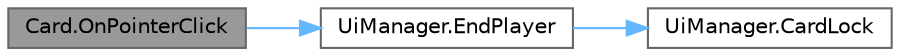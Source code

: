digraph "Card.OnPointerClick"
{
 // LATEX_PDF_SIZE
  bgcolor="transparent";
  edge [fontname=Helvetica,fontsize=10,labelfontname=Helvetica,labelfontsize=10];
  node [fontname=Helvetica,fontsize=10,shape=box,height=0.2,width=0.4];
  rankdir="LR";
  Node1 [id="Node000001",label="Card.OnPointerClick",height=0.2,width=0.4,color="gray40", fillcolor="grey60", style="filled", fontcolor="black",tooltip=" "];
  Node1 -> Node2 [id="edge1_Node000001_Node000002",color="steelblue1",style="solid",tooltip=" "];
  Node2 [id="Node000002",label="UiManager.EndPlayer",height=0.2,width=0.4,color="grey40", fillcolor="white", style="filled",URL="$class_ui_manager.html#ae1a79ff03d2480e804779de72e3e7e33",tooltip=" "];
  Node2 -> Node3 [id="edge2_Node000002_Node000003",color="steelblue1",style="solid",tooltip=" "];
  Node3 [id="Node000003",label="UiManager.CardLock",height=0.2,width=0.4,color="grey40", fillcolor="white", style="filled",URL="$class_ui_manager.html#af5e8e7bc7accd50e34a962faf36b84f6",tooltip="Make all cards interactive or note."];
}
